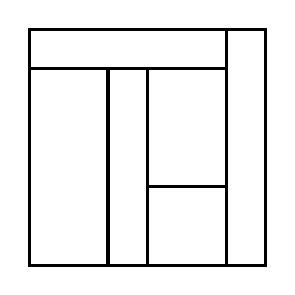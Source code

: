 \begin{tikzpicture}[very thick, scale=.5]
    \draw (0,5) rectangle (5,6);
    \draw (0,0) rectangle (2,5);
    \draw (2,0) rectangle (3,5);
    \draw (3,2) rectangle (5,5);
    \draw (3,0) rectangle (5,2);
    \draw (5,0) rectangle (6,6);
\end{tikzpicture}

